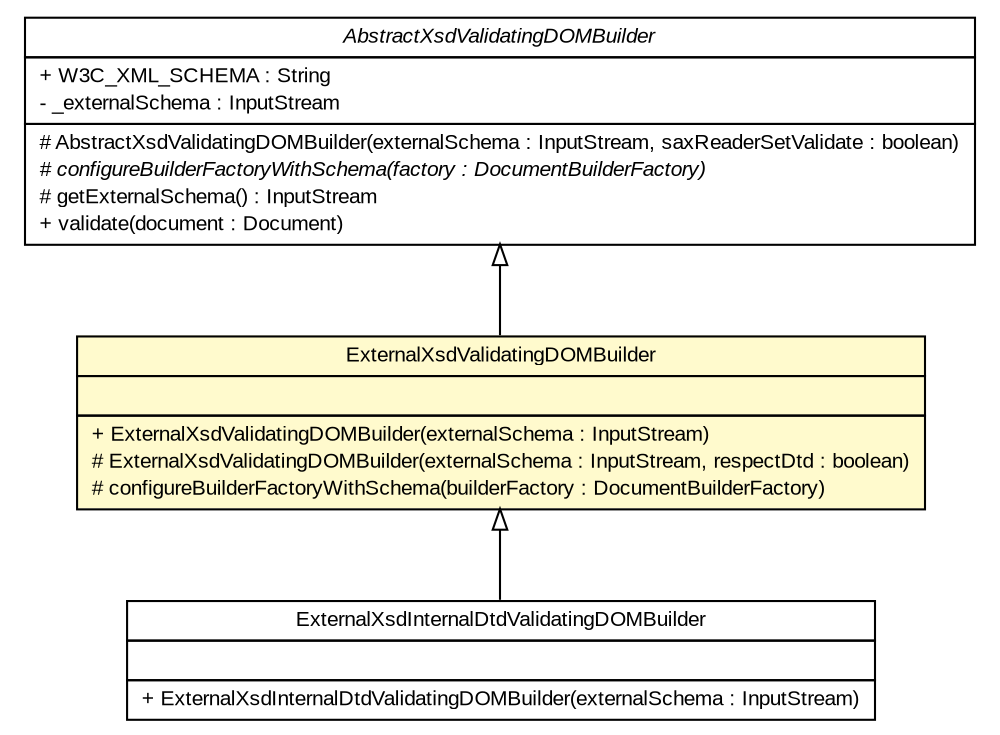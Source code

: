 #!/usr/local/bin/dot
#
# Class diagram 
# Generated by UMLGraph version R5_6_6-6-g3bdff0 (http://www.umlgraph.org/)
#

digraph G {
	edge [fontname="arial",fontsize=10,labelfontname="arial",labelfontsize=10];
	node [fontname="arial",fontsize=10,shape=plaintext];
	nodesep=0.25;
	ranksep=0.5;
	// org.tanjakostic.jcleancim.xml.ExternalXsdValidatingDOMBuilder
	c117207 [label=<<table title="org.tanjakostic.jcleancim.xml.ExternalXsdValidatingDOMBuilder" border="0" cellborder="1" cellspacing="0" cellpadding="2" port="p" bgcolor="lemonChiffon" href="./ExternalXsdValidatingDOMBuilder.html">
		<tr><td><table border="0" cellspacing="0" cellpadding="1">
<tr><td align="center" balign="center"> ExternalXsdValidatingDOMBuilder </td></tr>
		</table></td></tr>
		<tr><td><table border="0" cellspacing="0" cellpadding="1">
<tr><td align="left" balign="left">  </td></tr>
		</table></td></tr>
		<tr><td><table border="0" cellspacing="0" cellpadding="1">
<tr><td align="left" balign="left"> + ExternalXsdValidatingDOMBuilder(externalSchema : InputStream) </td></tr>
<tr><td align="left" balign="left"> # ExternalXsdValidatingDOMBuilder(externalSchema : InputStream, respectDtd : boolean) </td></tr>
<tr><td align="left" balign="left"> # configureBuilderFactoryWithSchema(builderFactory : DocumentBuilderFactory) </td></tr>
		</table></td></tr>
		</table>>, URL="./ExternalXsdValidatingDOMBuilder.html", fontname="arial", fontcolor="black", fontsize=10.0];
	// org.tanjakostic.jcleancim.xml.ExternalXsdInternalDtdValidatingDOMBuilder
	c117208 [label=<<table title="org.tanjakostic.jcleancim.xml.ExternalXsdInternalDtdValidatingDOMBuilder" border="0" cellborder="1" cellspacing="0" cellpadding="2" port="p" href="./ExternalXsdInternalDtdValidatingDOMBuilder.html">
		<tr><td><table border="0" cellspacing="0" cellpadding="1">
<tr><td align="center" balign="center"> ExternalXsdInternalDtdValidatingDOMBuilder </td></tr>
		</table></td></tr>
		<tr><td><table border="0" cellspacing="0" cellpadding="1">
<tr><td align="left" balign="left">  </td></tr>
		</table></td></tr>
		<tr><td><table border="0" cellspacing="0" cellpadding="1">
<tr><td align="left" balign="left"> + ExternalXsdInternalDtdValidatingDOMBuilder(externalSchema : InputStream) </td></tr>
		</table></td></tr>
		</table>>, URL="./ExternalXsdInternalDtdValidatingDOMBuilder.html", fontname="arial", fontcolor="black", fontsize=10.0];
	// org.tanjakostic.jcleancim.xml.AbstractXsdValidatingDOMBuilder
	c117210 [label=<<table title="org.tanjakostic.jcleancim.xml.AbstractXsdValidatingDOMBuilder" border="0" cellborder="1" cellspacing="0" cellpadding="2" port="p" href="./AbstractXsdValidatingDOMBuilder.html">
		<tr><td><table border="0" cellspacing="0" cellpadding="1">
<tr><td align="center" balign="center"><font face="Arial Italic"> AbstractXsdValidatingDOMBuilder </font></td></tr>
		</table></td></tr>
		<tr><td><table border="0" cellspacing="0" cellpadding="1">
<tr><td align="left" balign="left"> + W3C_XML_SCHEMA : String </td></tr>
<tr><td align="left" balign="left"> - _externalSchema : InputStream </td></tr>
		</table></td></tr>
		<tr><td><table border="0" cellspacing="0" cellpadding="1">
<tr><td align="left" balign="left"> # AbstractXsdValidatingDOMBuilder(externalSchema : InputStream, saxReaderSetValidate : boolean) </td></tr>
<tr><td align="left" balign="left"><font face="Arial Italic" point-size="10.0"> # configureBuilderFactoryWithSchema(factory : DocumentBuilderFactory) </font></td></tr>
<tr><td align="left" balign="left"> # getExternalSchema() : InputStream </td></tr>
<tr><td align="left" balign="left"> + validate(document : Document) </td></tr>
		</table></td></tr>
		</table>>, URL="./AbstractXsdValidatingDOMBuilder.html", fontname="arial", fontcolor="black", fontsize=10.0];
	//org.tanjakostic.jcleancim.xml.ExternalXsdValidatingDOMBuilder extends org.tanjakostic.jcleancim.xml.AbstractXsdValidatingDOMBuilder
	c117210:p -> c117207:p [dir=back,arrowtail=empty];
	//org.tanjakostic.jcleancim.xml.ExternalXsdInternalDtdValidatingDOMBuilder extends org.tanjakostic.jcleancim.xml.ExternalXsdValidatingDOMBuilder
	c117207:p -> c117208:p [dir=back,arrowtail=empty];
}

